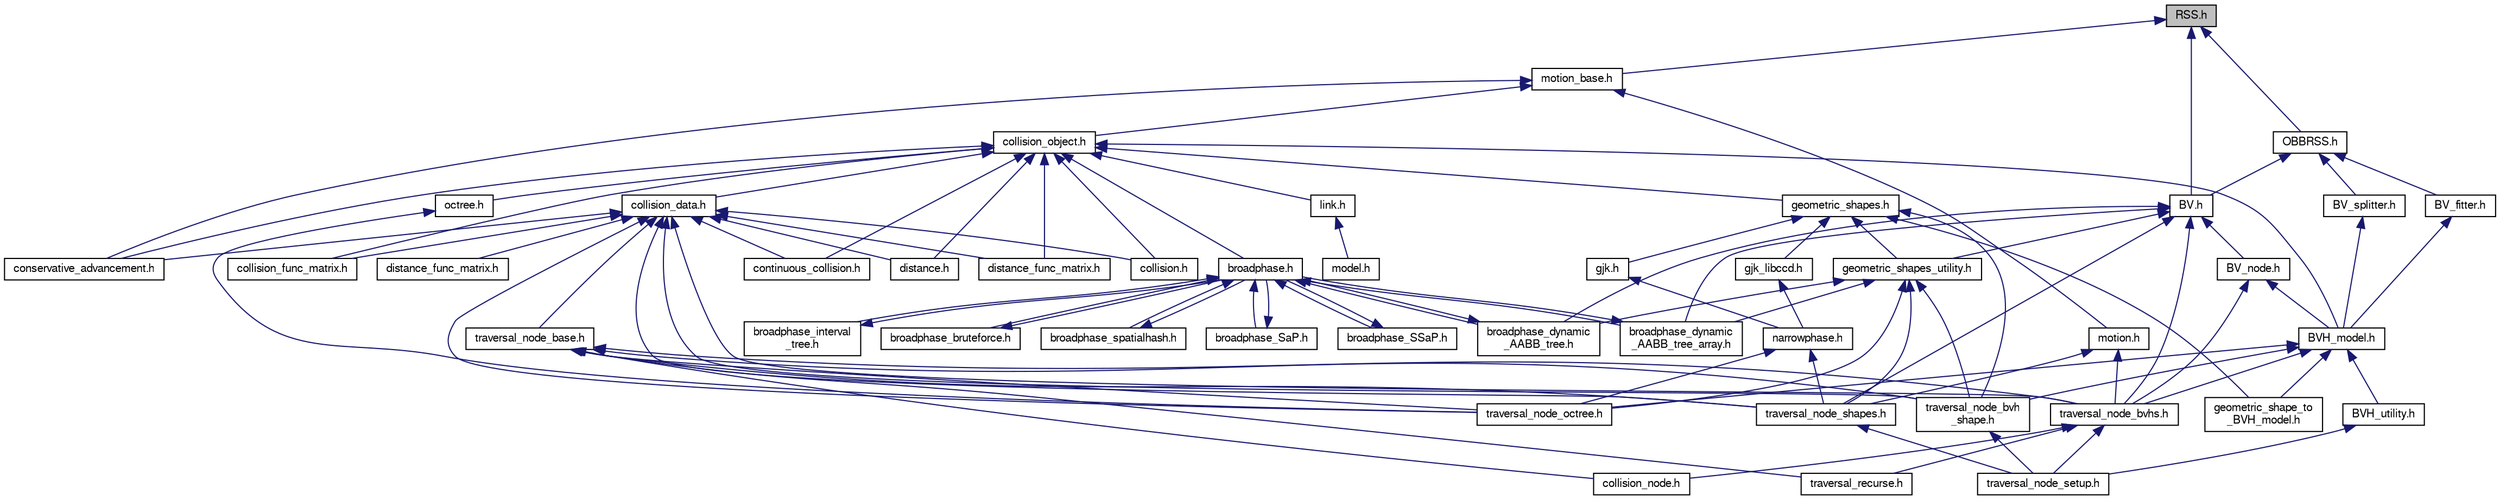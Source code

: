 digraph "RSS.h"
{
  edge [fontname="FreeSans",fontsize="10",labelfontname="FreeSans",labelfontsize="10"];
  node [fontname="FreeSans",fontsize="10",shape=record];
  Node1 [label="RSS.h",height=0.2,width=0.4,color="black", fillcolor="grey75", style="filled" fontcolor="black"];
  Node1 -> Node2 [dir="back",color="midnightblue",fontsize="10",style="solid",fontname="FreeSans"];
  Node2 [label="motion_base.h",height=0.2,width=0.4,color="black", fillcolor="white", style="filled",URL="$a00290.html"];
  Node2 -> Node3 [dir="back",color="midnightblue",fontsize="10",style="solid",fontname="FreeSans"];
  Node3 [label="collision_object.h",height=0.2,width=0.4,color="black", fillcolor="white", style="filled",URL="$a00249.html"];
  Node3 -> Node4 [dir="back",color="midnightblue",fontsize="10",style="solid",fontname="FreeSans"];
  Node4 [label="link.h",height=0.2,width=0.4,color="black", fillcolor="white", style="filled",URL="$a00282.html"];
  Node4 -> Node5 [dir="back",color="midnightblue",fontsize="10",style="solid",fontname="FreeSans"];
  Node5 [label="model.h",height=0.2,width=0.4,color="black", fillcolor="white", style="filled",URL="$a00286.html"];
  Node3 -> Node6 [dir="back",color="midnightblue",fontsize="10",style="solid",fontname="FreeSans"];
  Node6 [label="broadphase.h",height=0.2,width=0.4,color="black", fillcolor="white", style="filled",URL="$a00227.html"];
  Node6 -> Node7 [dir="back",color="midnightblue",fontsize="10",style="solid",fontname="FreeSans"];
  Node7 [label="broadphase_bruteforce.h",height=0.2,width=0.4,color="black", fillcolor="white", style="filled",URL="$a00228.html"];
  Node7 -> Node6 [dir="back",color="midnightblue",fontsize="10",style="solid",fontname="FreeSans"];
  Node6 -> Node8 [dir="back",color="midnightblue",fontsize="10",style="solid",fontname="FreeSans"];
  Node8 [label="broadphase_spatialhash.h",height=0.2,width=0.4,color="black", fillcolor="white", style="filled",URL="$a00233.html"];
  Node8 -> Node6 [dir="back",color="midnightblue",fontsize="10",style="solid",fontname="FreeSans"];
  Node6 -> Node9 [dir="back",color="midnightblue",fontsize="10",style="solid",fontname="FreeSans"];
  Node9 [label="broadphase_SaP.h",height=0.2,width=0.4,color="black", fillcolor="white", style="filled",URL="$a00232.html"];
  Node9 -> Node6 [dir="back",color="midnightblue",fontsize="10",style="solid",fontname="FreeSans"];
  Node6 -> Node10 [dir="back",color="midnightblue",fontsize="10",style="solid",fontname="FreeSans"];
  Node10 [label="broadphase_SSaP.h",height=0.2,width=0.4,color="black", fillcolor="white", style="filled",URL="$a00235.html"];
  Node10 -> Node6 [dir="back",color="midnightblue",fontsize="10",style="solid",fontname="FreeSans"];
  Node6 -> Node11 [dir="back",color="midnightblue",fontsize="10",style="solid",fontname="FreeSans"];
  Node11 [label="broadphase_interval\l_tree.h",height=0.2,width=0.4,color="black", fillcolor="white", style="filled",URL="$a00231.html"];
  Node11 -> Node6 [dir="back",color="midnightblue",fontsize="10",style="solid",fontname="FreeSans"];
  Node6 -> Node12 [dir="back",color="midnightblue",fontsize="10",style="solid",fontname="FreeSans"];
  Node12 [label="broadphase_dynamic\l_AABB_tree.h",height=0.2,width=0.4,color="black", fillcolor="white", style="filled",URL="$a00229.html"];
  Node12 -> Node6 [dir="back",color="midnightblue",fontsize="10",style="solid",fontname="FreeSans"];
  Node6 -> Node13 [dir="back",color="midnightblue",fontsize="10",style="solid",fontname="FreeSans"];
  Node13 [label="broadphase_dynamic\l_AABB_tree_array.h",height=0.2,width=0.4,color="black", fillcolor="white", style="filled",URL="$a00230.html"];
  Node13 -> Node6 [dir="back",color="midnightblue",fontsize="10",style="solid",fontname="FreeSans"];
  Node3 -> Node14 [dir="back",color="midnightblue",fontsize="10",style="solid",fontname="FreeSans"];
  Node14 [label="geometric_shapes.h",height=0.2,width=0.4,color="black", fillcolor="white", style="filled",URL="$a00261.html"];
  Node14 -> Node15 [dir="back",color="midnightblue",fontsize="10",style="solid",fontname="FreeSans"];
  Node15 [label="geometric_shapes_utility.h",height=0.2,width=0.4,color="black", fillcolor="white", style="filled",URL="$a00262.html"];
  Node15 -> Node12 [dir="back",color="midnightblue",fontsize="10",style="solid",fontname="FreeSans"];
  Node15 -> Node13 [dir="back",color="midnightblue",fontsize="10",style="solid",fontname="FreeSans"];
  Node15 -> Node16 [dir="back",color="midnightblue",fontsize="10",style="solid",fontname="FreeSans"];
  Node16 [label="traversal_node_bvh\l_shape.h",height=0.2,width=0.4,color="black", fillcolor="white", style="filled",URL="$a00312.html"];
  Node16 -> Node17 [dir="back",color="midnightblue",fontsize="10",style="solid",fontname="FreeSans"];
  Node17 [label="traversal_node_setup.h",height=0.2,width=0.4,color="black", fillcolor="white", style="filled",URL="$a00315.html"];
  Node15 -> Node18 [dir="back",color="midnightblue",fontsize="10",style="solid",fontname="FreeSans"];
  Node18 [label="traversal_node_octree.h",height=0.2,width=0.4,color="black", fillcolor="white", style="filled",URL="$a00314.html"];
  Node15 -> Node19 [dir="back",color="midnightblue",fontsize="10",style="solid",fontname="FreeSans"];
  Node19 [label="traversal_node_shapes.h",height=0.2,width=0.4,color="black", fillcolor="white", style="filled",URL="$a00316.html"];
  Node19 -> Node17 [dir="back",color="midnightblue",fontsize="10",style="solid",fontname="FreeSans"];
  Node14 -> Node20 [dir="back",color="midnightblue",fontsize="10",style="solid",fontname="FreeSans"];
  Node20 [label="gjk.h",height=0.2,width=0.4,color="black", fillcolor="white", style="filled",URL="$a00263.html"];
  Node20 -> Node21 [dir="back",color="midnightblue",fontsize="10",style="solid",fontname="FreeSans"];
  Node21 [label="narrowphase.h",height=0.2,width=0.4,color="black", fillcolor="white", style="filled",URL="$a00291.html"];
  Node21 -> Node18 [dir="back",color="midnightblue",fontsize="10",style="solid",fontname="FreeSans"];
  Node21 -> Node19 [dir="back",color="midnightblue",fontsize="10",style="solid",fontname="FreeSans"];
  Node14 -> Node22 [dir="back",color="midnightblue",fontsize="10",style="solid",fontname="FreeSans"];
  Node22 [label="gjk_libccd.h",height=0.2,width=0.4,color="black", fillcolor="white", style="filled",URL="$a00264.html"];
  Node22 -> Node21 [dir="back",color="midnightblue",fontsize="10",style="solid",fontname="FreeSans"];
  Node14 -> Node23 [dir="back",color="midnightblue",fontsize="10",style="solid",fontname="FreeSans"];
  Node23 [label="geometric_shape_to\l_BVH_model.h",height=0.2,width=0.4,color="black", fillcolor="white", style="filled",URL="$a00260.html"];
  Node14 -> Node16 [dir="back",color="midnightblue",fontsize="10",style="solid",fontname="FreeSans"];
  Node3 -> Node24 [dir="back",color="midnightblue",fontsize="10",style="solid",fontname="FreeSans"];
  Node24 [label="BVH_model.h",height=0.2,width=0.4,color="black", fillcolor="white", style="filled",URL="$a00242.html"];
  Node24 -> Node25 [dir="back",color="midnightblue",fontsize="10",style="solid",fontname="FreeSans"];
  Node25 [label="BVH_utility.h",height=0.2,width=0.4,color="black", fillcolor="white", style="filled",URL="$a00243.html"];
  Node25 -> Node17 [dir="back",color="midnightblue",fontsize="10",style="solid",fontname="FreeSans"];
  Node24 -> Node26 [dir="back",color="midnightblue",fontsize="10",style="solid",fontname="FreeSans"];
  Node26 [label="traversal_node_bvhs.h",height=0.2,width=0.4,color="black", fillcolor="white", style="filled",URL="$a00313.html"];
  Node26 -> Node27 [dir="back",color="midnightblue",fontsize="10",style="solid",fontname="FreeSans"];
  Node27 [label="collision_node.h",height=0.2,width=0.4,color="black", fillcolor="white", style="filled",URL="$a00248.html"];
  Node26 -> Node17 [dir="back",color="midnightblue",fontsize="10",style="solid",fontname="FreeSans"];
  Node26 -> Node28 [dir="back",color="midnightblue",fontsize="10",style="solid",fontname="FreeSans"];
  Node28 [label="traversal_recurse.h",height=0.2,width=0.4,color="black", fillcolor="white", style="filled",URL="$a00317.html"];
  Node24 -> Node23 [dir="back",color="midnightblue",fontsize="10",style="solid",fontname="FreeSans"];
  Node24 -> Node16 [dir="back",color="midnightblue",fontsize="10",style="solid",fontname="FreeSans"];
  Node24 -> Node18 [dir="back",color="midnightblue",fontsize="10",style="solid",fontname="FreeSans"];
  Node3 -> Node29 [dir="back",color="midnightblue",fontsize="10",style="solid",fontname="FreeSans"];
  Node29 [label="conservative_advancement.h",height=0.2,width=0.4,color="black", fillcolor="white", style="filled",URL="$a00250.html"];
  Node3 -> Node30 [dir="back",color="midnightblue",fontsize="10",style="solid",fontname="FreeSans"];
  Node30 [label="collision_data.h",height=0.2,width=0.4,color="black", fillcolor="white", style="filled",URL="$a00246.html"];
  Node30 -> Node29 [dir="back",color="midnightblue",fontsize="10",style="solid",fontname="FreeSans"];
  Node30 -> Node31 [dir="back",color="midnightblue",fontsize="10",style="solid",fontname="FreeSans"];
  Node31 [label="collision.h",height=0.2,width=0.4,color="black", fillcolor="white", style="filled",URL="$a00245.html"];
  Node30 -> Node32 [dir="back",color="midnightblue",fontsize="10",style="solid",fontname="FreeSans"];
  Node32 [label="collision_func_matrix.h",height=0.2,width=0.4,color="black", fillcolor="white", style="filled",URL="$a00247.html"];
  Node30 -> Node33 [dir="back",color="midnightblue",fontsize="10",style="solid",fontname="FreeSans"];
  Node33 [label="traversal_node_base.h",height=0.2,width=0.4,color="black", fillcolor="white", style="filled",URL="$a00311.html"];
  Node33 -> Node27 [dir="back",color="midnightblue",fontsize="10",style="solid",fontname="FreeSans"];
  Node33 -> Node26 [dir="back",color="midnightblue",fontsize="10",style="solid",fontname="FreeSans"];
  Node33 -> Node16 [dir="back",color="midnightblue",fontsize="10",style="solid",fontname="FreeSans"];
  Node33 -> Node18 [dir="back",color="midnightblue",fontsize="10",style="solid",fontname="FreeSans"];
  Node33 -> Node19 [dir="back",color="midnightblue",fontsize="10",style="solid",fontname="FreeSans"];
  Node33 -> Node28 [dir="back",color="midnightblue",fontsize="10",style="solid",fontname="FreeSans"];
  Node30 -> Node26 [dir="back",color="midnightblue",fontsize="10",style="solid",fontname="FreeSans"];
  Node30 -> Node34 [dir="back",color="midnightblue",fontsize="10",style="solid",fontname="FreeSans"];
  Node34 [label="continuous_collision.h",height=0.2,width=0.4,color="black", fillcolor="white", style="filled",URL="$a00251.html"];
  Node30 -> Node35 [dir="back",color="midnightblue",fontsize="10",style="solid",fontname="FreeSans"];
  Node35 [label="distance.h",height=0.2,width=0.4,color="black", fillcolor="white", style="filled",URL="$a00254.html"];
  Node30 -> Node36 [dir="back",color="midnightblue",fontsize="10",style="solid",fontname="FreeSans"];
  Node36 [label="distance_func_matrix.h",height=0.2,width=0.4,color="black", fillcolor="white", style="filled",URL="$a00255.html"];
  Node30 -> Node16 [dir="back",color="midnightblue",fontsize="10",style="solid",fontname="FreeSans"];
  Node30 -> Node18 [dir="back",color="midnightblue",fontsize="10",style="solid",fontname="FreeSans"];
  Node30 -> Node19 [dir="back",color="midnightblue",fontsize="10",style="solid",fontname="FreeSans"];
  Node30 -> Node37 [dir="back",color="midnightblue",fontsize="10",style="solid",fontname="FreeSans"];
  Node37 [label="distance_func_matrix.h",height=0.2,width=0.4,color="black", fillcolor="white", style="filled",URL="$a00256.html"];
  Node3 -> Node31 [dir="back",color="midnightblue",fontsize="10",style="solid",fontname="FreeSans"];
  Node3 -> Node32 [dir="back",color="midnightblue",fontsize="10",style="solid",fontname="FreeSans"];
  Node3 -> Node34 [dir="back",color="midnightblue",fontsize="10",style="solid",fontname="FreeSans"];
  Node3 -> Node35 [dir="back",color="midnightblue",fontsize="10",style="solid",fontname="FreeSans"];
  Node3 -> Node36 [dir="back",color="midnightblue",fontsize="10",style="solid",fontname="FreeSans"];
  Node3 -> Node38 [dir="back",color="midnightblue",fontsize="10",style="solid",fontname="FreeSans"];
  Node38 [label="octree.h",height=0.2,width=0.4,color="black", fillcolor="white", style="filled",URL="$a00300.html"];
  Node38 -> Node18 [dir="back",color="midnightblue",fontsize="10",style="solid",fontname="FreeSans"];
  Node2 -> Node29 [dir="back",color="midnightblue",fontsize="10",style="solid",fontname="FreeSans"];
  Node2 -> Node39 [dir="back",color="midnightblue",fontsize="10",style="solid",fontname="FreeSans"];
  Node39 [label="motion.h",height=0.2,width=0.4,color="black", fillcolor="white", style="filled",URL="$a00289.html"];
  Node39 -> Node26 [dir="back",color="midnightblue",fontsize="10",style="solid",fontname="FreeSans"];
  Node39 -> Node19 [dir="back",color="midnightblue",fontsize="10",style="solid",fontname="FreeSans"];
  Node1 -> Node40 [dir="back",color="midnightblue",fontsize="10",style="solid",fontname="FreeSans"];
  Node40 [label="BV.h",height=0.2,width=0.4,color="black", fillcolor="white", style="filled",URL="$a00236.html"];
  Node40 -> Node12 [dir="back",color="midnightblue",fontsize="10",style="solid",fontname="FreeSans"];
  Node40 -> Node15 [dir="back",color="midnightblue",fontsize="10",style="solid",fontname="FreeSans"];
  Node40 -> Node13 [dir="back",color="midnightblue",fontsize="10",style="solid",fontname="FreeSans"];
  Node40 -> Node41 [dir="back",color="midnightblue",fontsize="10",style="solid",fontname="FreeSans"];
  Node41 [label="BV_node.h",height=0.2,width=0.4,color="black", fillcolor="white", style="filled",URL="$a00238.html"];
  Node41 -> Node24 [dir="back",color="midnightblue",fontsize="10",style="solid",fontname="FreeSans"];
  Node41 -> Node26 [dir="back",color="midnightblue",fontsize="10",style="solid",fontname="FreeSans"];
  Node40 -> Node26 [dir="back",color="midnightblue",fontsize="10",style="solid",fontname="FreeSans"];
  Node40 -> Node19 [dir="back",color="midnightblue",fontsize="10",style="solid",fontname="FreeSans"];
  Node1 -> Node42 [dir="back",color="midnightblue",fontsize="10",style="solid",fontname="FreeSans"];
  Node42 [label="OBBRSS.h",height=0.2,width=0.4,color="black", fillcolor="white", style="filled",URL="$a00299.html"];
  Node42 -> Node40 [dir="back",color="midnightblue",fontsize="10",style="solid",fontname="FreeSans"];
  Node42 -> Node43 [dir="back",color="midnightblue",fontsize="10",style="solid",fontname="FreeSans"];
  Node43 [label="BV_fitter.h",height=0.2,width=0.4,color="black", fillcolor="white", style="filled",URL="$a00237.html"];
  Node43 -> Node24 [dir="back",color="midnightblue",fontsize="10",style="solid",fontname="FreeSans"];
  Node42 -> Node44 [dir="back",color="midnightblue",fontsize="10",style="solid",fontname="FreeSans"];
  Node44 [label="BV_splitter.h",height=0.2,width=0.4,color="black", fillcolor="white", style="filled",URL="$a00239.html"];
  Node44 -> Node24 [dir="back",color="midnightblue",fontsize="10",style="solid",fontname="FreeSans"];
}
